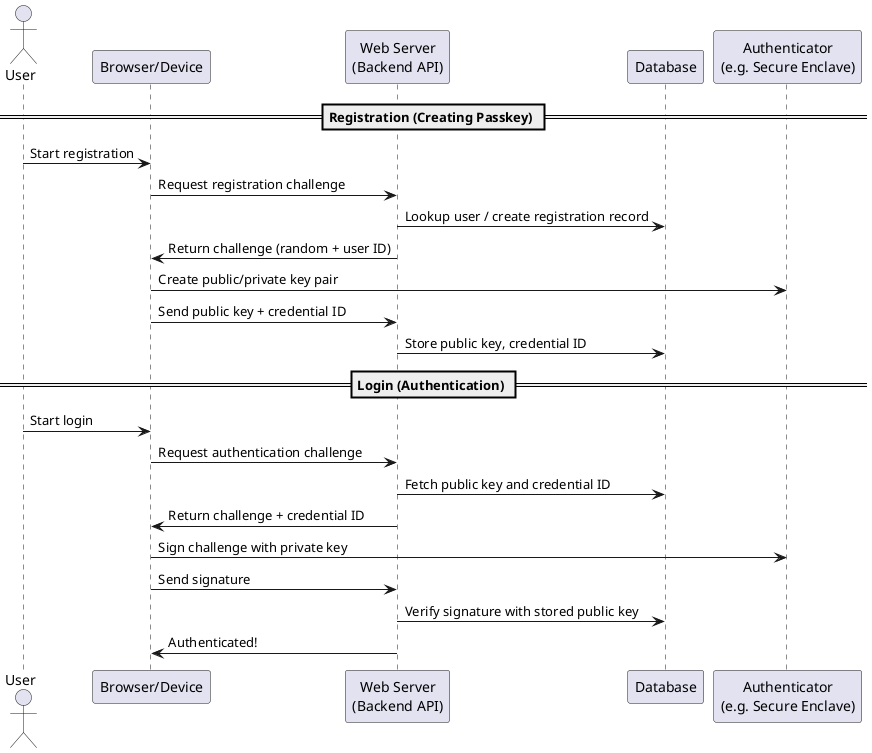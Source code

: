 @startuml Passkey_Auth_Sequence
actor User
participant "Browser/Device" as Client
participant "Web Server\n(Backend API)" as Server
participant "Database"
participant "Authenticator\n(e.g. Secure Enclave)" as Authenticator

== Registration (Creating Passkey) ==

User -> Client : Start registration
Client -> Server : Request registration challenge
Server -> Database : Lookup user / create registration record
Server -> Client : Return challenge (random + user ID)
Client -> Authenticator : Create public/private key pair
Client -> Server : Send public key + credential ID
Server -> Database : Store public key, credential ID

== Login (Authentication) ==

User -> Client : Start login
Client -> Server : Request authentication challenge
Server -> Database : Fetch public key and credential ID
Server -> Client : Return challenge + credential ID
Client -> Authenticator : Sign challenge with private key
Client -> Server : Send signature
Server -> Database : Verify signature with stored public key
Server -> Client : Authenticated!
@enduml
